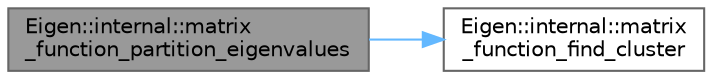 digraph "Eigen::internal::matrix_function_partition_eigenvalues"
{
 // LATEX_PDF_SIZE
  bgcolor="transparent";
  edge [fontname=Helvetica,fontsize=10,labelfontname=Helvetica,labelfontsize=10];
  node [fontname=Helvetica,fontsize=10,shape=box,height=0.2,width=0.4];
  rankdir="LR";
  Node1 [id="Node000001",label="Eigen::internal::matrix\l_function_partition_eigenvalues",height=0.2,width=0.4,color="gray40", fillcolor="grey60", style="filled", fontcolor="black",tooltip="Partition eigenvalues in clusters of ei'vals close to each other"];
  Node1 -> Node2 [id="edge1_Node000001_Node000002",color="steelblue1",style="solid",tooltip=" "];
  Node2 [id="Node000002",label="Eigen::internal::matrix\l_function_find_cluster",height=0.2,width=0.4,color="grey40", fillcolor="white", style="filled",URL="$namespace_eigen_1_1internal.html#af9cdbae9f4f166fae876c54b97c0f2bb",tooltip="Find cluster in clusters containing some value"];
}
